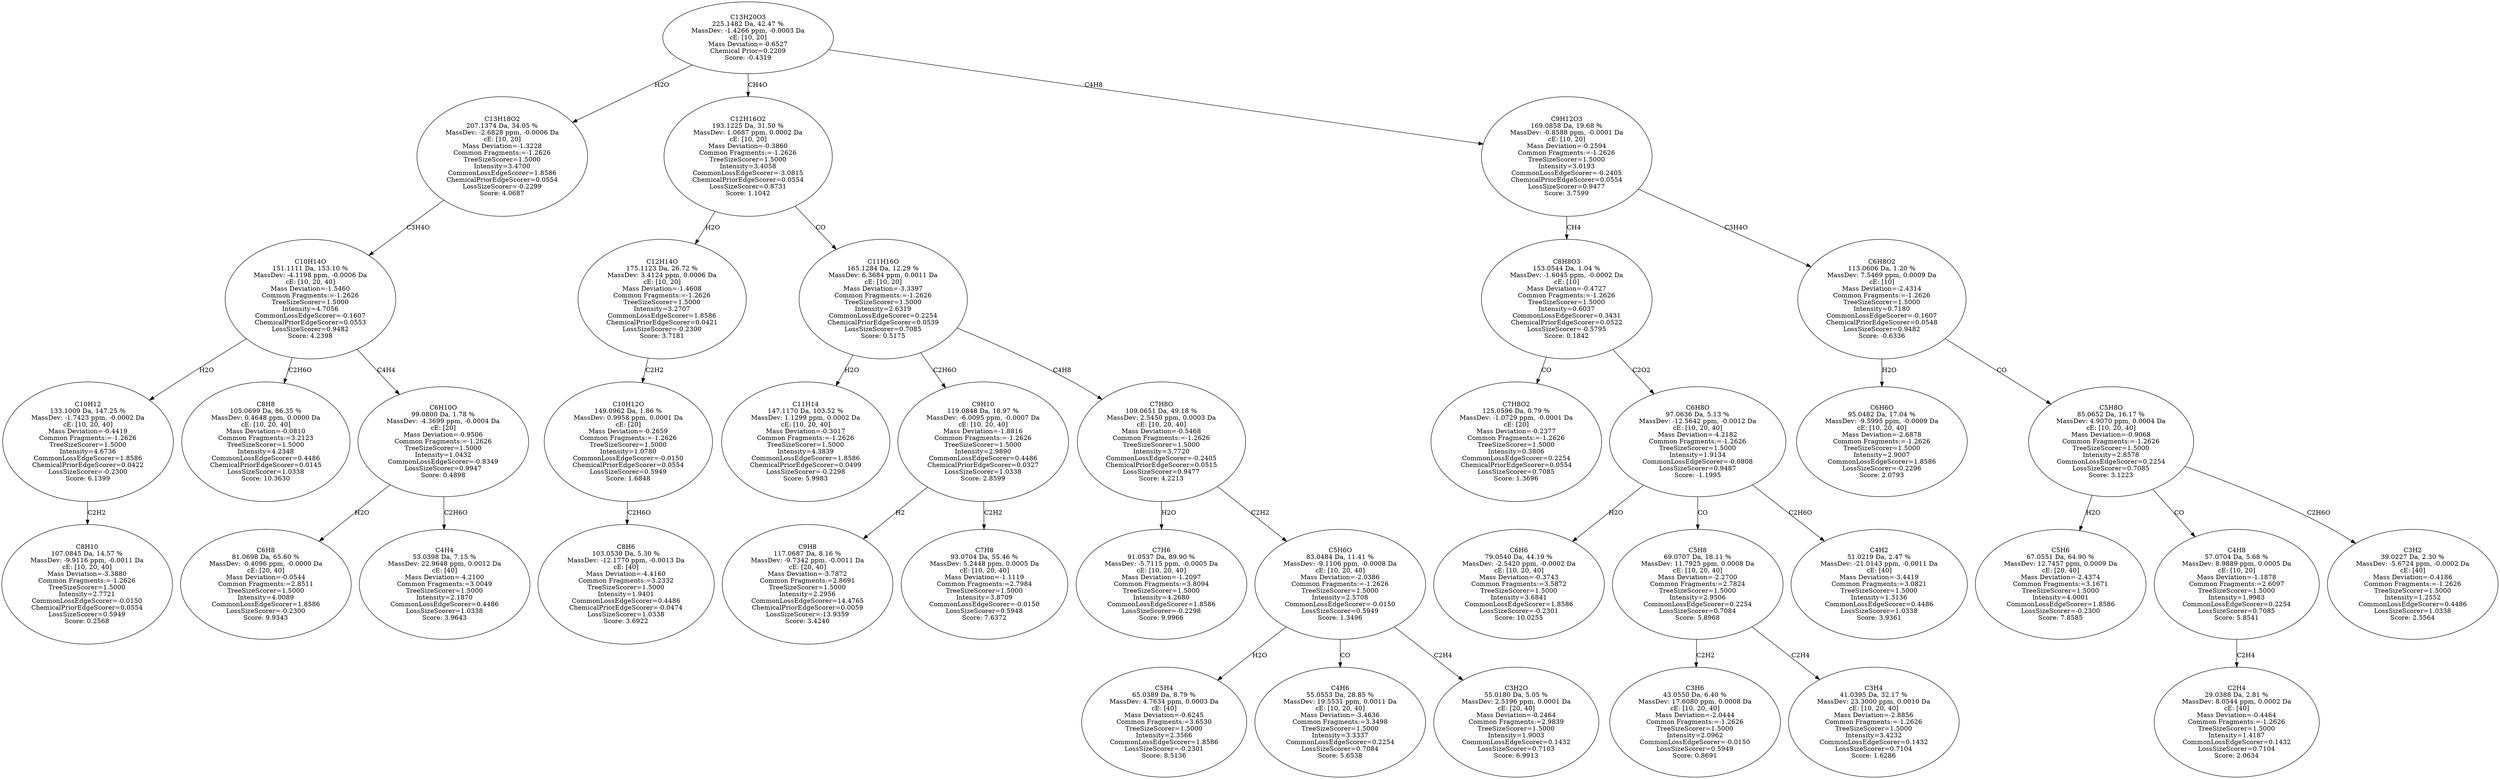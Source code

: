 strict digraph {
v1 [label="C8H10\n107.0845 Da, 14.57 %\nMassDev: -9.9116 ppm, -0.0011 Da\ncE: [10, 20, 40]\nMass Deviation=-3.3880\nCommon Fragments:=-1.2626\nTreeSizeScorer=1.5000\nIntensity=2.7721\nCommonLossEdgeScorer=-0.0150\nChemicalPriorEdgeScorer=0.0554\nLossSizeScorer=0.5949\nScore: 0.2568"];
v2 [label="C10H12\n133.1009 Da, 147.25 %\nMassDev: -1.7423 ppm, -0.0002 Da\ncE: [10, 20, 40]\nMass Deviation=-0.4419\nCommon Fragments:=-1.2626\nTreeSizeScorer=1.5000\nIntensity=4.6736\nCommonLossEdgeScorer=1.8586\nChemicalPriorEdgeScorer=0.0422\nLossSizeScorer=-0.2300\nScore: 6.1399"];
v3 [label="C8H8\n105.0699 Da, 86.35 %\nMassDev: 0.4648 ppm, 0.0000 Da\ncE: [10, 20, 40]\nMass Deviation=-0.0810\nCommon Fragments:=3.2123\nTreeSizeScorer=1.5000\nIntensity=4.2348\nCommonLossEdgeScorer=0.4486\nChemicalPriorEdgeScorer=0.0145\nLossSizeScorer=1.0338\nScore: 10.3630"];
v4 [label="C6H8\n81.0698 Da, 65.60 %\nMassDev: -0.4096 ppm, -0.0000 Da\ncE: [20, 40]\nMass Deviation=-0.0544\nCommon Fragments:=2.8511\nTreeSizeScorer=1.5000\nIntensity=4.0089\nCommonLossEdgeScorer=1.8586\nLossSizeScorer=-0.2300\nScore: 9.9343"];
v5 [label="C4H4\n53.0398 Da, 7.15 %\nMassDev: 22.9648 ppm, 0.0012 Da\ncE: [40]\nMass Deviation=-4.2100\nCommon Fragments:=3.0049\nTreeSizeScorer=1.5000\nIntensity=2.1870\nCommonLossEdgeScorer=0.4486\nLossSizeScorer=1.0338\nScore: 3.9643"];
v6 [label="C6H10O\n99.0800 Da, 1.78 %\nMassDev: -4.3699 ppm, -0.0004 Da\ncE: [20]\nMass Deviation=-0.9506\nCommon Fragments:=-1.2626\nTreeSizeScorer=1.5000\nIntensity=1.0432\nCommonLossEdgeScorer=-0.8349\nLossSizeScorer=0.9947\nScore: 0.4898"];
v7 [label="C10H14O\n151.1111 Da, 153.10 %\nMassDev: -4.1198 ppm, -0.0006 Da\ncE: [10, 20, 40]\nMass Deviation=-1.5460\nCommon Fragments:=-1.2626\nTreeSizeScorer=1.5000\nIntensity=4.7056\nCommonLossEdgeScorer=-0.1607\nChemicalPriorEdgeScorer=0.0553\nLossSizeScorer=0.9482\nScore: 4.2398"];
v8 [label="C13H18O2\n207.1374 Da, 34.05 %\nMassDev: -2.6828 ppm, -0.0006 Da\ncE: [10, 20]\nMass Deviation=-1.3228\nCommon Fragments:=-1.2626\nTreeSizeScorer=1.5000\nIntensity=3.4700\nCommonLossEdgeScorer=1.8586\nChemicalPriorEdgeScorer=0.0554\nLossSizeScorer=-0.2299\nScore: 4.0687"];
v9 [label="C8H6\n103.0530 Da, 5.30 %\nMassDev: -12.1770 ppm, -0.0013 Da\ncE: [40]\nMass Deviation=-4.4160\nCommon Fragments:=3.2332\nTreeSizeScorer=1.5000\nIntensity=1.9401\nCommonLossEdgeScorer=0.4486\nChemicalPriorEdgeScorer=-0.0474\nLossSizeScorer=1.0338\nScore: 3.6922"];
v10 [label="C10H12O\n149.0962 Da, 1.86 %\nMassDev: 0.9958 ppm, 0.0001 Da\ncE: [20]\nMass Deviation=-0.2659\nCommon Fragments:=-1.2626\nTreeSizeScorer=1.5000\nIntensity=1.0780\nCommonLossEdgeScorer=-0.0150\nChemicalPriorEdgeScorer=0.0554\nLossSizeScorer=0.5949\nScore: 1.6848"];
v11 [label="C12H14O\n175.1123 Da, 26.72 %\nMassDev: 3.4124 ppm, 0.0006 Da\ncE: [10, 20]\nMass Deviation=-1.4608\nCommon Fragments:=-1.2626\nTreeSizeScorer=1.5000\nIntensity=3.2707\nCommonLossEdgeScorer=1.8586\nChemicalPriorEdgeScorer=0.0421\nLossSizeScorer=-0.2300\nScore: 3.7181"];
v12 [label="C11H14\n147.1170 Da, 103.52 %\nMassDev: 1.1299 ppm, 0.0002 Da\ncE: [10, 20, 40]\nMass Deviation=-0.3017\nCommon Fragments:=-1.2626\nTreeSizeScorer=1.5000\nIntensity=4.3839\nCommonLossEdgeScorer=1.8586\nChemicalPriorEdgeScorer=0.0499\nLossSizeScorer=-0.2298\nScore: 5.9983"];
v13 [label="C9H8\n117.0687 Da, 8.16 %\nMassDev: -9.7342 ppm, -0.0011 Da\ncE: [20, 40]\nMass Deviation=-3.7872\nCommon Fragments:=2.8691\nTreeSizeScorer=1.5000\nIntensity=2.2956\nCommonLossEdgeScorer=14.4765\nChemicalPriorEdgeScorer=0.0059\nLossSizeScorer=-13.9359\nScore: 3.4240"];
v14 [label="C7H8\n93.0704 Da, 55.46 %\nMassDev: 5.2448 ppm, 0.0005 Da\ncE: [10, 20, 40]\nMass Deviation=-1.1119\nCommon Fragments:=2.7984\nTreeSizeScorer=1.5000\nIntensity=3.8709\nCommonLossEdgeScorer=-0.0150\nLossSizeScorer=0.5948\nScore: 7.6372"];
v15 [label="C9H10\n119.0848 Da, 18.97 %\nMassDev: -6.0095 ppm, -0.0007 Da\ncE: [10, 20, 40]\nMass Deviation=-1.8816\nCommon Fragments:=-1.2626\nTreeSizeScorer=1.5000\nIntensity=2.9890\nCommonLossEdgeScorer=0.4486\nChemicalPriorEdgeScorer=0.0327\nLossSizeScorer=1.0338\nScore: 2.8599"];
v16 [label="C7H6\n91.0537 Da, 89.90 %\nMassDev: -5.7115 ppm, -0.0005 Da\ncE: [10, 20, 40]\nMass Deviation=-1.2097\nCommon Fragments:=3.8094\nTreeSizeScorer=1.5000\nIntensity=4.2680\nCommonLossEdgeScorer=1.8586\nLossSizeScorer=-0.2298\nScore: 9.9966"];
v17 [label="C5H4\n65.0389 Da, 8.79 %\nMassDev: 4.7634 ppm, 0.0003 Da\ncE: [40]\nMass Deviation=-0.6245\nCommon Fragments:=3.6530\nTreeSizeScorer=1.5000\nIntensity=2.3566\nCommonLossEdgeScorer=1.8586\nLossSizeScorer=-0.2301\nScore: 8.5136"];
v18 [label="C4H6\n55.0553 Da, 28.85 %\nMassDev: 19.5531 ppm, 0.0011 Da\ncE: [10, 20, 40]\nMass Deviation=-3.4636\nCommon Fragments:=3.3498\nTreeSizeScorer=1.5000\nIntensity=3.3337\nCommonLossEdgeScorer=0.2254\nLossSizeScorer=0.7084\nScore: 5.6538"];
v19 [label="C3H2O\n55.0180 Da, 5.05 %\nMassDev: 2.5196 ppm, 0.0001 Da\ncE: [20, 40]\nMass Deviation=-0.2464\nCommon Fragments:=2.9839\nTreeSizeScorer=1.5000\nIntensity=1.9003\nCommonLossEdgeScorer=0.1432\nLossSizeScorer=0.7103\nScore: 6.9913"];
v20 [label="C5H6O\n83.0484 Da, 11.41 %\nMassDev: -9.1106 ppm, -0.0008 Da\ncE: [10, 20, 40]\nMass Deviation=-2.0386\nCommon Fragments:=-1.2626\nTreeSizeScorer=1.5000\nIntensity=2.5708\nCommonLossEdgeScorer=-0.0150\nLossSizeScorer=0.5949\nScore: 1.3496"];
v21 [label="C7H8O\n109.0651 Da, 49.18 %\nMassDev: 2.5450 ppm, 0.0003 Da\ncE: [10, 20, 40]\nMass Deviation=-0.5468\nCommon Fragments:=-1.2626\nTreeSizeScorer=1.5000\nIntensity=3.7720\nCommonLossEdgeScorer=-0.2405\nChemicalPriorEdgeScorer=0.0515\nLossSizeScorer=0.9477\nScore: 4.2213"];
v22 [label="C11H16O\n165.1284 Da, 12.29 %\nMassDev: 6.3684 ppm, 0.0011 Da\ncE: [10, 20]\nMass Deviation=-3.3397\nCommon Fragments:=-1.2626\nTreeSizeScorer=1.5000\nIntensity=2.6319\nCommonLossEdgeScorer=0.2254\nChemicalPriorEdgeScorer=0.0539\nLossSizeScorer=0.7085\nScore: 0.5175"];
v23 [label="C12H16O2\n193.1225 Da, 31.50 %\nMassDev: 1.0687 ppm, 0.0002 Da\ncE: [10, 20]\nMass Deviation=-0.3860\nCommon Fragments:=-1.2626\nTreeSizeScorer=1.5000\nIntensity=3.4058\nCommonLossEdgeScorer=-3.0815\nChemicalPriorEdgeScorer=0.0554\nLossSizeScorer=0.8731\nScore: 1.1042"];
v24 [label="C7H8O2\n125.0596 Da, 0.79 %\nMassDev: -1.0729 ppm, -0.0001 Da\ncE: [20]\nMass Deviation=-0.2377\nCommon Fragments:=-1.2626\nTreeSizeScorer=1.5000\nIntensity=0.3806\nCommonLossEdgeScorer=0.2254\nChemicalPriorEdgeScorer=0.0554\nLossSizeScorer=0.7085\nScore: 1.3696"];
v25 [label="C6H6\n79.0540 Da, 44.19 %\nMassDev: -2.5420 ppm, -0.0002 Da\ncE: [10, 20, 40]\nMass Deviation=-0.3743\nCommon Fragments:=3.5872\nTreeSizeScorer=1.5000\nIntensity=3.6841\nCommonLossEdgeScorer=1.8586\nLossSizeScorer=-0.2301\nScore: 10.0255"];
v26 [label="C3H6\n43.0550 Da, 6.40 %\nMassDev: 17.6080 ppm, 0.0008 Da\ncE: [10, 20, 40]\nMass Deviation=-2.0444\nCommon Fragments:=-1.2626\nTreeSizeScorer=1.5000\nIntensity=2.0962\nCommonLossEdgeScorer=-0.0150\nLossSizeScorer=0.5949\nScore: 0.8691"];
v27 [label="C3H4\n41.0395 Da, 32.17 %\nMassDev: 23.3000 ppm, 0.0010 Da\ncE: [10, 20, 40]\nMass Deviation=-2.8856\nCommon Fragments:=-1.2626\nTreeSizeScorer=1.5000\nIntensity=3.4232\nCommonLossEdgeScorer=0.1432\nLossSizeScorer=0.7104\nScore: 1.6286"];
v28 [label="C5H8\n69.0707 Da, 18.11 %\nMassDev: 11.7925 ppm, 0.0008 Da\ncE: [10, 20, 40]\nMass Deviation=-2.2700\nCommon Fragments:=2.7824\nTreeSizeScorer=1.5000\nIntensity=2.9506\nCommonLossEdgeScorer=0.2254\nLossSizeScorer=0.7084\nScore: 5.8968"];
v29 [label="C4H2\n51.0219 Da, 2.47 %\nMassDev: -21.0143 ppm, -0.0011 Da\ncE: [40]\nMass Deviation=-3.4419\nCommon Fragments:=3.0821\nTreeSizeScorer=1.5000\nIntensity=1.3136\nCommonLossEdgeScorer=0.4486\nLossSizeScorer=1.0338\nScore: 3.9361"];
v30 [label="C6H8O\n97.0636 Da, 5.13 %\nMassDev: -12.5642 ppm, -0.0012 Da\ncE: [10, 20, 40]\nMass Deviation=-4.2182\nCommon Fragments:=-1.2626\nTreeSizeScorer=1.5000\nIntensity=1.9134\nCommonLossEdgeScorer=-0.0808\nLossSizeScorer=0.9487\nScore: -1.1995"];
v31 [label="C8H8O3\n153.0544 Da, 1.04 %\nMassDev: -1.6045 ppm, -0.0002 Da\ncE: [10]\nMass Deviation=-0.4727\nCommon Fragments:=-1.2626\nTreeSizeScorer=1.5000\nIntensity=0.6037\nCommonLossEdgeScorer=0.3431\nChemicalPriorEdgeScorer=0.0522\nLossSizeScorer=-0.5795\nScore: 0.1842"];
v32 [label="C6H6O\n95.0482 Da, 17.04 %\nMassDev: -9.5995 ppm, -0.0009 Da\ncE: [10, 20, 40]\nMass Deviation=-2.6878\nCommon Fragments:=-1.2626\nTreeSizeScorer=1.5000\nIntensity=2.9007\nCommonLossEdgeScorer=1.8586\nLossSizeScorer=-0.2296\nScore: 2.0793"];
v33 [label="C5H6\n67.0551 Da, 64.90 %\nMassDev: 12.7457 ppm, 0.0009 Da\ncE: [20, 40]\nMass Deviation=-2.4374\nCommon Fragments:=3.1671\nTreeSizeScorer=1.5000\nIntensity=4.0001\nCommonLossEdgeScorer=1.8586\nLossSizeScorer=-0.2300\nScore: 7.8585"];
v34 [label="C2H4\n29.0388 Da, 2.81 %\nMassDev: 8.0544 ppm, 0.0002 Da\ncE: [40]\nMass Deviation=-0.4464\nCommon Fragments:=-1.2626\nTreeSizeScorer=1.5000\nIntensity=1.4187\nCommonLossEdgeScorer=0.1432\nLossSizeScorer=0.7104\nScore: 2.0634"];
v35 [label="C4H8\n57.0704 Da, 5.68 %\nMassDev: 8.9889 ppm, 0.0005 Da\ncE: [10, 20]\nMass Deviation=-1.1878\nCommon Fragments:=2.6097\nTreeSizeScorer=1.5000\nIntensity=1.9983\nCommonLossEdgeScorer=0.2254\nLossSizeScorer=0.7085\nScore: 5.8541"];
v36 [label="C3H2\n39.0227 Da, 2.30 %\nMassDev: -5.6724 ppm, -0.0002 Da\ncE: [40]\nMass Deviation=-0.4186\nCommon Fragments:=-1.2626\nTreeSizeScorer=1.5000\nIntensity=1.2552\nCommonLossEdgeScorer=0.4486\nLossSizeScorer=1.0338\nScore: 2.5564"];
v37 [label="C5H8O\n85.0652 Da, 16.17 %\nMassDev: 4.9070 ppm, 0.0004 Da\ncE: [10, 20, 40]\nMass Deviation=-0.9068\nCommon Fragments:=-1.2626\nTreeSizeScorer=1.5000\nIntensity=2.8578\nCommonLossEdgeScorer=0.2254\nLossSizeScorer=0.7085\nScore: 3.1223"];
v38 [label="C6H8O2\n113.0606 Da, 1.20 %\nMassDev: 7.5469 ppm, 0.0009 Da\ncE: [10]\nMass Deviation=-2.4314\nCommon Fragments:=-1.2626\nTreeSizeScorer=1.5000\nIntensity=0.7180\nCommonLossEdgeScorer=-0.1607\nChemicalPriorEdgeScorer=0.0548\nLossSizeScorer=0.9482\nScore: -0.6336"];
v39 [label="C9H12O3\n169.0858 Da, 19.68 %\nMassDev: -0.8588 ppm, -0.0001 Da\ncE: [10, 20]\nMass Deviation=-0.2594\nCommon Fragments:=-1.2626\nTreeSizeScorer=1.5000\nIntensity=3.0193\nCommonLossEdgeScorer=-0.2405\nChemicalPriorEdgeScorer=0.0554\nLossSizeScorer=0.9477\nScore: 3.7599"];
v40 [label="C13H20O3\n225.1482 Da, 42.47 %\nMassDev: -1.4266 ppm, -0.0003 Da\ncE: [10, 20]\nMass Deviation=-0.6527\nChemical Prior=0.2209\nScore: -0.4319"];
v2 -> v1 [label="C2H2"];
v7 -> v2 [label="H2O"];
v7 -> v3 [label="C2H6O"];
v6 -> v4 [label="H2O"];
v6 -> v5 [label="C2H6O"];
v7 -> v6 [label="C4H4"];
v8 -> v7 [label="C3H4O"];
v40 -> v8 [label="H2O"];
v10 -> v9 [label="C2H6O"];
v11 -> v10 [label="C2H2"];
v23 -> v11 [label="H2O"];
v22 -> v12 [label="H2O"];
v15 -> v13 [label="H2"];
v15 -> v14 [label="C2H2"];
v22 -> v15 [label="C2H6O"];
v21 -> v16 [label="H2O"];
v20 -> v17 [label="H2O"];
v20 -> v18 [label="CO"];
v20 -> v19 [label="C2H4"];
v21 -> v20 [label="C2H2"];
v22 -> v21 [label="C4H8"];
v23 -> v22 [label="CO"];
v40 -> v23 [label="CH4O"];
v31 -> v24 [label="CO"];
v30 -> v25 [label="H2O"];
v28 -> v26 [label="C2H2"];
v28 -> v27 [label="C2H4"];
v30 -> v28 [label="CO"];
v30 -> v29 [label="C2H6O"];
v31 -> v30 [label="C2O2"];
v39 -> v31 [label="CH4"];
v38 -> v32 [label="H2O"];
v37 -> v33 [label="H2O"];
v35 -> v34 [label="C2H4"];
v37 -> v35 [label="CO"];
v37 -> v36 [label="C2H6O"];
v38 -> v37 [label="CO"];
v39 -> v38 [label="C3H4O"];
v40 -> v39 [label="C4H8"];
}